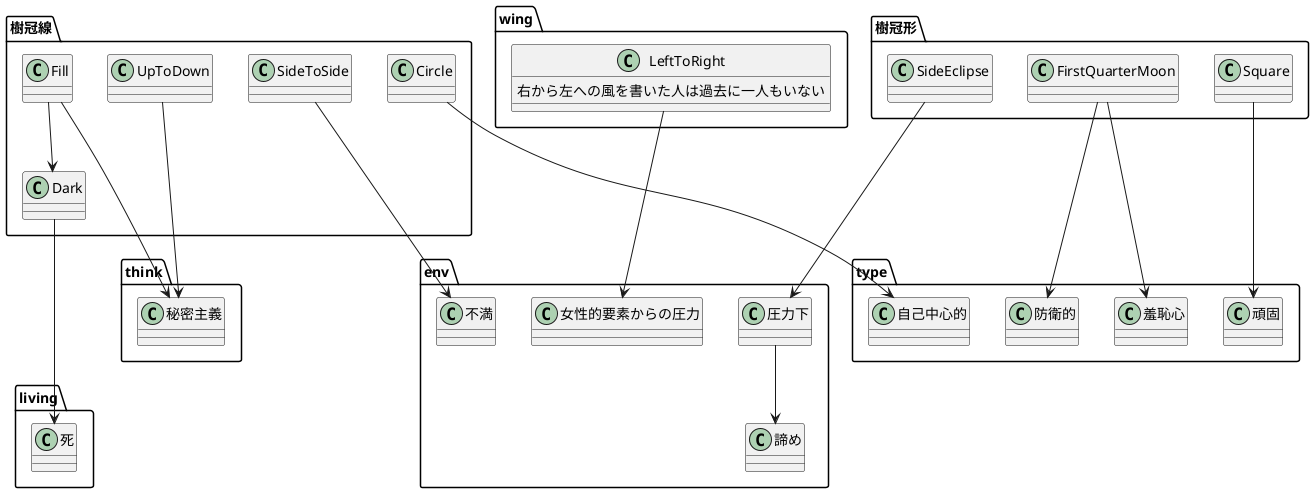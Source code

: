 @startuml abilty

namespace type {
    class 自己中心的 {
    }
    class 頑固 {
    }
    class 防衛的
    
    class 羞恥心
}

namespace env {
    class 不満
    class 圧力下
  
    class 女性的要素からの圧力
    
    class 諦め
    圧力下 --> 諦め
  
  
}

namespace think {
    class 秘密主義
}

namespace living {
    class 死
}



namespace 樹冠線 {
    class Circle
    Circle ---> type.自己中心的
  
    class SideToSide
    SideToSide ---> env.不満
  
    class UpToDown
    UpToDown ---> think.秘密主義
  
    class Fill
    Fill ---> think.秘密主義
  
    class Dark
    Fill --> Dark
    Dark ---> living.死
}

namespace 樹冠形 {
    class Square
    Square ---> type.頑固
  
    class SideEclipse
    SideEclipse ---> env.圧力下

    class FirstQuarterMoon
    FirstQuarterMoon ---> type.防衛的
    FirstQuarterMoon ---> type.羞恥心
}

namespace wing {
  class LeftToRight {
       右から左への風を書いた人は過去に一人もいない
  }
  LeftToRight ---> env.女性的要素からの圧力
}



@enduml
